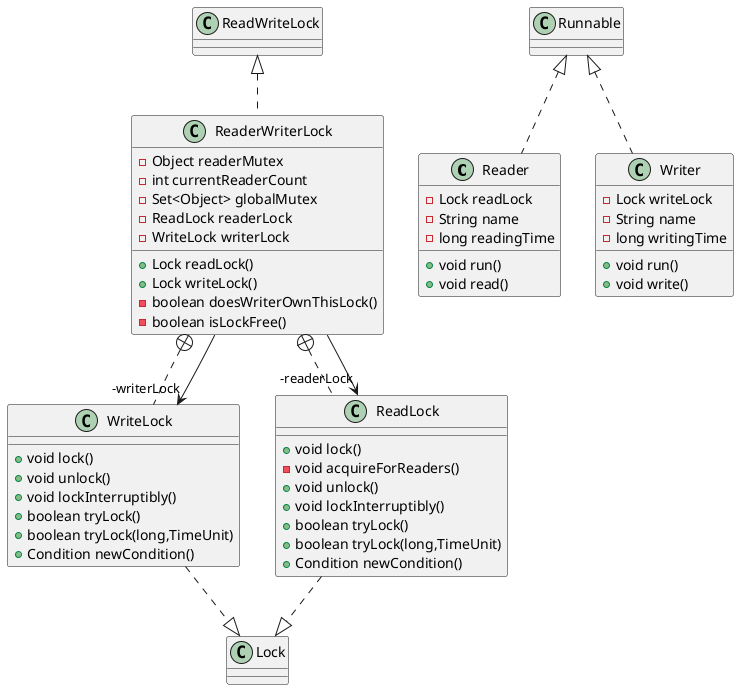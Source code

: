 @startuml
class Reader {
- Lock readLock
- String name
- long readingTime
+ void run()
+ void read()
}
class ReaderWriterLock {
- Object readerMutex
- int currentReaderCount
- Set<Object> globalMutex
- ReadLock readerLock
- WriteLock writerLock
+ Lock readLock()
+ Lock writeLock()
- boolean doesWriterOwnThisLock()
- boolean isLockFree()
}
class ReadLock {
+ void lock()
- void acquireForReaders()
+ void unlock()
+ void lockInterruptibly()
+ boolean tryLock()
+ boolean tryLock(long,TimeUnit)
+ Condition newCondition()
}
class WriteLock {
+ void lock()
+ void unlock()
+ void lockInterruptibly()
+ boolean tryLock()
+ boolean tryLock(long,TimeUnit)
+ Condition newCondition()
}
class Writer {
- Lock writeLock
- String name
- long writingTime
+ void run()
+ void write()
}


Runnable <|.. Reader
Runnable <|.. Writer

Lock <|.up. ReadLock
Lock <|.up. WriteLock

ReadWriteLock <|.. ReaderWriterLock

ReaderWriterLock +.. ReadLock
ReaderWriterLock -->  "-readerLock" ReadLock

ReaderWriterLock +.. WriteLock
ReaderWriterLock -->  "-writerLock" WriteLock
@enduml